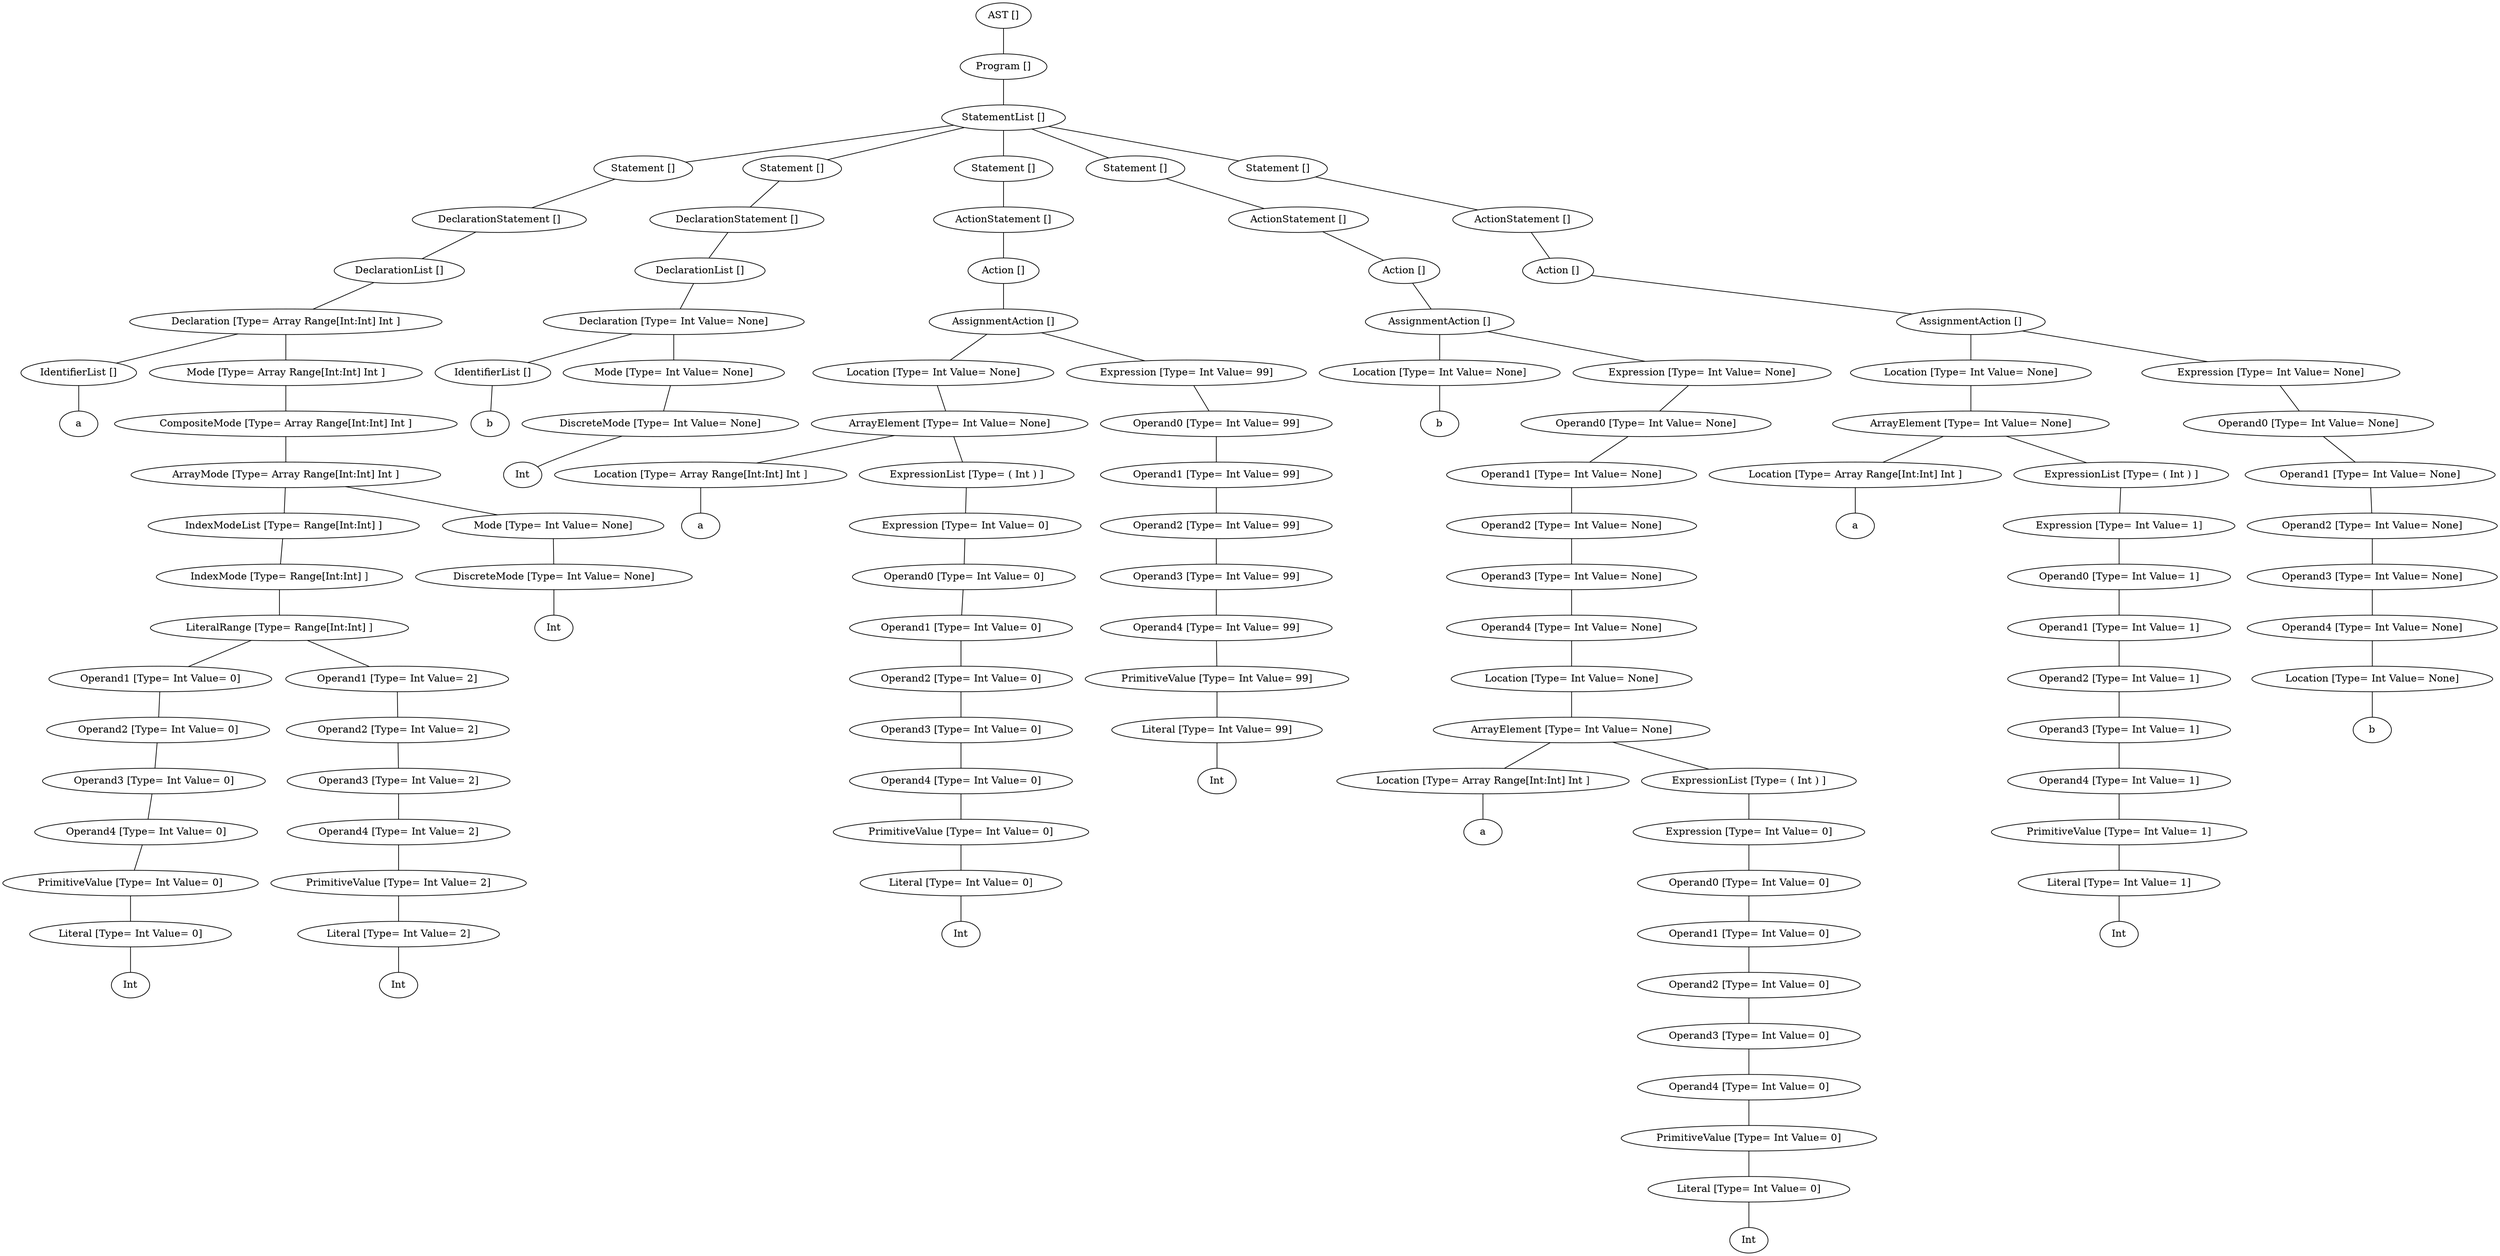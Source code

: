 graph G {
50182576 [label="AST []"];
50183416 [label="AST None"];
50182576 -- 50183416;
50183416 [label="Program []"];
50205136 [label="Program None"];
50183416 -- 50205136;
50205136 [label="StatementList []"];
49847992 [label="StatementList None"];
50205136 -- 49847992;
49847992 [label="Statement []"];
50162880 [label="Statement None"];
49847992 -- 50162880;
50162880 [label="DeclarationStatement []"];
50162600 [label="DeclarationStatement None"];
50162880 -- 50162600;
50162600 [label="DeclarationList []"];
50163384 [label="DeclarationList None"];
50162600 -- 50163384;
50163384 [label="Declaration [Type= Array Range[Int:Int] Int ]"];
49847656 [label="Declaration Array Range[Int:Int] Int"];
50163384 -- 49847656;
49847656 [label="IdentifierList []"];
9382037300148690008 [label=a];
49847656 -- 9382037300148690008;
50162712 [label="Declaration Array Range[Int:Int] Int"];
50163384 -- 50162712;
50162712 [label="Mode [Type= Array Range[Int:Int] Int ]"];
49847824 [label="Mode Array Range[Int:Int] Int"];
50162712 -- 49847824;
49847824 [label="CompositeMode [Type= Array Range[Int:Int] Int ]"];
50180168 [label="CompositeMode Array Range[Int:Int] Int"];
49847824 -- 50180168;
50180168 [label="ArrayMode [Type= Array Range[Int:Int] Int ]"];
50163664 [label="ArrayMode Array Range[Int:Int] Int"];
50180168 -- 50163664;
50163664 [label="IndexModeList [Type= Range[Int:Int] ]"];
50163160 [label="IndexModeList Range[Int:Int]"];
50163664 -- 50163160;
50163160 [label="IndexMode [Type= Range[Int:Int] ]"];
50163608 [label="IndexMode Range[Int:Int]"];
50163160 -- 50163608;
50163608 [label="LiteralRange [Type= Range[Int:Int] ]"];
50163048 [label="LiteralRange Range[Int:Int]"];
50163608 -- 50163048;
50163048 [label="Operand1 [Type= Int Value= 0]"];
50162992 [label="Operand1 Int"];
50163048 -- 50162992;
50162992 [label="Operand2 [Type= Int Value= 0]"];
50162936 [label="Operand2 Int"];
50162992 -- 50162936;
50162936 [label="Operand3 [Type= Int Value= 0]"];
50162656 [label="Operand3 Int"];
50162936 -- 50162656;
50162656 [label="Operand4 [Type= Int Value= 0]"];
50162768 [label="Operand4 Int"];
50162656 -- 50162768;
50162768 [label="PrimitiveValue [Type= Int Value= 0]"];
49847432 [label="PrimitiveValue Int"];
50162768 -- 49847432;
49847432 [label="Literal [Type= Int Value= 0]"];
9315354285687531994 [label=Int];
49847432 -- 9315354285687531994;
50163552 [label="LiteralRange Range[Int:Int]"];
50163608 -- 50163552;
50163552 [label="Operand1 [Type= Int Value= 2]"];
50163496 [label="Operand1 Int"];
50163552 -- 50163496;
50163496 [label="Operand2 [Type= Int Value= 2]"];
50163440 [label="Operand2 Int"];
50163496 -- 50163440;
50163440 [label="Operand3 [Type= Int Value= 2]"];
50163216 [label="Operand3 Int"];
50163440 -- 50163216;
50163216 [label="Operand4 [Type= Int Value= 2]"];
50163272 [label="Operand4 Int"];
50163216 -- 50163272;
50163272 [label="PrimitiveValue [Type= Int Value= 2]"];
50163104 [label="PrimitiveValue Int"];
50163272 -- 50163104;
50163104 [label="Literal [Type= Int Value= 2]"];
11929874603478217266 [label=Int];
50163104 -- 11929874603478217266;
50180280 [label="ArrayMode Array Range[Int:Int] Int"];
50180168 -- 50180280;
50180280 [label="Mode [Type= Int Value= None]"];
50180224 [label="Mode Int"];
50180280 -- 50180224;
50180224 [label="DiscreteMode [Type= Int Value= None]"];
13833829247429511039 [label=Int];
50180224 -- 13833829247429511039;
50180448 [label="StatementList None"];
50205136 -- 50180448;
50180448 [label="Statement []"];
50180952 [label="Statement None"];
50180448 -- 50180952;
50180952 [label="DeclarationStatement []"];
50180616 [label="DeclarationStatement None"];
50180952 -- 50180616;
50180616 [label="DeclarationList []"];
50180728 [label="DeclarationList None"];
50180616 -- 50180728;
50180728 [label="Declaration [Type= Int Value= None]"];
50180336 [label="Declaration Int"];
50180728 -- 50180336;
50180336 [label="IdentifierList []"];
10753693120835562985 [label=b];
50180336 -- 10753693120835562985;
50180672 [label="Declaration Int"];
50180728 -- 50180672;
50180672 [label="Mode [Type= Int Value= None]"];
50180560 [label="Mode Int"];
50180672 -- 50180560;
50180560 [label="DiscreteMode [Type= Int Value= None]"];
12357209357665583962 [label=Int];
50180560 -- 12357209357665583962;
50182408 [label="StatementList None"];
50205136 -- 50182408;
50182408 [label="Statement []"];
50182352 [label="Statement None"];
50182408 -- 50182352;
50182352 [label="ActionStatement []"];
50181848 [label="ActionStatement None"];
50182352 -- 50181848;
50181848 [label="Action []"];
50182240 [label="Action None"];
50181848 -- 50182240;
50182240 [label="AssignmentAction []"];
50181008 [label="AssignmentAction None"];
50182240 -- 50181008;
50181008 [label="Location [Type= Int Value= None]"];
50181624 [label="Location Int"];
50181008 -- 50181624;
50181624 [label="ArrayElement [Type= Int Value= None]"];
49847712 [label="ArrayElement Int"];
50181624 -- 49847712;
49847712 [label="Location [Type= Array Range[Int:Int] Int ]"];
13261428554243637146 [label=a];
49847712 -- 13261428554243637146;
50181568 [label="ArrayElement Int"];
50181624 -- 50181568;
50181568 [label="ExpressionList [Type= ( Int ) ]"];
50181512 [label="ExpressionList ( Int )"];
50181568 -- 50181512;
50181512 [label="Expression [Type= Int Value= 0]"];
50181456 [label="Expression Int"];
50181512 -- 50181456;
50181456 [label="Operand0 [Type= Int Value= 0]"];
50181400 [label="Operand0 Int"];
50181456 -- 50181400;
50181400 [label="Operand1 [Type= Int Value= 0]"];
50181344 [label="Operand1 Int"];
50181400 -- 50181344;
50181344 [label="Operand2 [Type= Int Value= 0]"];
50181288 [label="Operand2 Int"];
50181344 -- 50181288;
50181288 [label="Operand3 [Type= Int Value= 0]"];
49847936 [label="Operand3 Int"];
50181288 -- 49847936;
49847936 [label="Operand4 [Type= Int Value= 0]"];
50181064 [label="Operand4 Int"];
49847936 -- 50181064;
50181064 [label="PrimitiveValue [Type= Int Value= 0]"];
50181120 [label="PrimitiveValue Int"];
50181064 -- 50181120;
50181120 [label="Literal [Type= Int Value= 0]"];
10282256834193410805 [label=Int];
50181120 -- 10282256834193410805;
50182184 [label="AssignmentAction None"];
50182240 -- 50182184;
50182184 [label="Expression [Type= Int Value= 99]"];
50182128 [label="Expression Int"];
50182184 -- 50182128;
50182128 [label="Operand0 [Type= Int Value= 99]"];
50182072 [label="Operand0 Int"];
50182128 -- 50182072;
50182072 [label="Operand1 [Type= Int Value= 99]"];
50182016 [label="Operand1 Int"];
50182072 -- 50182016;
50182016 [label="Operand2 [Type= Int Value= 99]"];
50181960 [label="Operand2 Int"];
50182016 -- 50181960;
50181960 [label="Operand3 [Type= Int Value= 99]"];
50180840 [label="Operand3 Int"];
50181960 -- 50180840;
50180840 [label="Operand4 [Type= Int Value= 99]"];
50181680 [label="Operand4 Int"];
50180840 -- 50181680;
50181680 [label="PrimitiveValue [Type= Int Value= 99]"];
50181736 [label="PrimitiveValue Int"];
50181680 -- 50181736;
50181736 [label="Literal [Type= Int Value= 99]"];
13704637114656063509 [label=Int];
50181736 -- 13704637114656063509;
50183752 [label="StatementList None"];
50205136 -- 50183752;
50183752 [label="Statement []"];
50183696 [label="Statement None"];
50183752 -- 50183696;
50183696 [label="ActionStatement []"];
50182520 [label="ActionStatement None"];
50183696 -- 50182520;
50182520 [label="Action []"];
50183584 [label="Action None"];
50182520 -- 50183584;
50183584 [label="AssignmentAction []"];
50180504 [label="AssignmentAction None"];
50183584 -- 50180504;
50180504 [label="Location [Type= Int Value= None]"];
11884195707543795203 [label=b];
50180504 -- 11884195707543795203;
50183528 [label="AssignmentAction None"];
50183584 -- 50183528;
50183528 [label="Expression [Type= Int Value= None]"];
50182856 [label="Expression Int"];
50183528 -- 50182856;
50182856 [label="Operand0 [Type= Int Value= None]"];
50183304 [label="Operand0 Int"];
50182856 -- 50183304;
50183304 [label="Operand1 [Type= Int Value= None]"];
50182632 [label="Operand1 Int"];
50183304 -- 50182632;
50182632 [label="Operand2 [Type= Int Value= None]"];
50183472 [label="Operand2 Int"];
50182632 -- 50183472;
50183472 [label="Operand3 [Type= Int Value= None]"];
50183360 [label="Operand3 Int"];
50183472 -- 50183360;
50183360 [label="Operand4 [Type= Int Value= None]"];
50180896 [label="Operand4 Int"];
50183360 -- 50180896;
50180896 [label="Location [Type= Int Value= None]"];
50183248 [label="Location Int"];
50180896 -- 50183248;
50183248 [label="ArrayElement [Type= Int Value= None]"];
50182464 [label="ArrayElement Int"];
50183248 -- 50182464;
50182464 [label="Location [Type= Array Range[Int:Int] Int ]"];
9242294019035663152 [label=a];
50182464 -- 9242294019035663152;
50183192 [label="ArrayElement Int"];
50183248 -- 50183192;
50183192 [label="ExpressionList [Type= ( Int ) ]"];
50183136 [label="ExpressionList ( Int )"];
50183192 -- 50183136;
50183136 [label="Expression [Type= Int Value= 0]"];
50183080 [label="Expression Int"];
50183136 -- 50183080;
50183080 [label="Operand0 [Type= Int Value= 0]"];
50183024 [label="Operand0 Int"];
50183080 -- 50183024;
50183024 [label="Operand1 [Type= Int Value= 0]"];
50182968 [label="Operand1 Int"];
50183024 -- 50182968;
50182968 [label="Operand2 [Type= Int Value= 0]"];
50182912 [label="Operand2 Int"];
50182968 -- 50182912;
50182912 [label="Operand3 [Type= Int Value= 0]"];
50182688 [label="Operand3 Int"];
50182912 -- 50182688;
50182688 [label="Operand4 [Type= Int Value= 0]"];
50182744 [label="Operand4 Int"];
50182688 -- 50182744;
50182744 [label="PrimitiveValue [Type= Int Value= 0]"];
50182296 [label="PrimitiveValue Int"];
50182744 -- 50182296;
50182296 [label="Literal [Type= Int Value= 0]"];
13307043690041128585 [label=Int];
50182296 -- 13307043690041128585;
50205640 [label="StatementList None"];
50205136 -- 50205640;
50205640 [label="Statement []"];
50205584 [label="Statement None"];
50205640 -- 50205584;
50205584 [label="ActionStatement []"];
50205192 [label="ActionStatement None"];
50205584 -- 50205192;
50205192 [label="Action []"];
50205472 [label="Action None"];
50205192 -- 50205472;
50205472 [label="AssignmentAction []"];
50183864 [label="AssignmentAction None"];
50205472 -- 50183864;
50183864 [label="Location [Type= Int Value= None]"];
50204968 [label="Location Int"];
50183864 -- 50204968;
50204968 [label="ArrayElement [Type= Int Value= None]"];
50181232 [label="ArrayElement Int"];
50204968 -- 50181232;
50181232 [label="Location [Type= Array Range[Int:Int] Int ]"];
11883931935664142449 [label=a];
50181232 -- 11883931935664142449;
50204912 [label="ArrayElement Int"];
50204968 -- 50204912;
50204912 [label="ExpressionList [Type= ( Int ) ]"];
50204856 [label="ExpressionList ( Int )"];
50204912 -- 50204856;
50204856 [label="Expression [Type= Int Value= 1]"];
50204800 [label="Expression Int"];
50204856 -- 50204800;
50204800 [label="Operand0 [Type= Int Value= 1]"];
50204744 [label="Operand0 Int"];
50204800 -- 50204744;
50204744 [label="Operand1 [Type= Int Value= 1]"];
50184144 [label="Operand1 Int"];
50204744 -- 50184144;
50184144 [label="Operand2 [Type= Int Value= 1]"];
50184088 [label="Operand2 Int"];
50184144 -- 50184088;
50184088 [label="Operand3 [Type= Int Value= 1]"];
50181792 [label="Operand3 Int"];
50184088 -- 50181792;
50181792 [label="Operand4 [Type= Int Value= 1]"];
50183640 [label="Operand4 Int"];
50181792 -- 50183640;
50183640 [label="PrimitiveValue [Type= Int Value= 1]"];
50183808 [label="PrimitiveValue Int"];
50183640 -- 50183808;
50183808 [label="Literal [Type= Int Value= 1]"];
13381019732221316838 [label=Int];
50183808 -- 13381019732221316838;
50205416 [label="AssignmentAction None"];
50205472 -- 50205416;
50205416 [label="Expression [Type= Int Value= None]"];
50205360 [label="Expression Int"];
50205416 -- 50205360;
50205360 [label="Operand0 [Type= Int Value= None]"];
50205304 [label="Operand0 Int"];
50205360 -- 50205304;
50205304 [label="Operand1 [Type= Int Value= None]"];
50205248 [label="Operand1 Int"];
50205304 -- 50205248;
50205248 [label="Operand2 [Type= Int Value= None]"];
50183920 [label="Operand2 Int"];
50205248 -- 50183920;
50183920 [label="Operand3 [Type= Int Value= None]"];
50184032 [label="Operand3 Int"];
50183920 -- 50184032;
50184032 [label="Operand4 [Type= Int Value= None]"];
50205080 [label="Operand4 Int"];
50184032 -- 50205080;
50205080 [label="Location [Type= Int Value= None]"];
9877320503327804674 [label=b];
50205080 -- 9877320503327804674;
}
